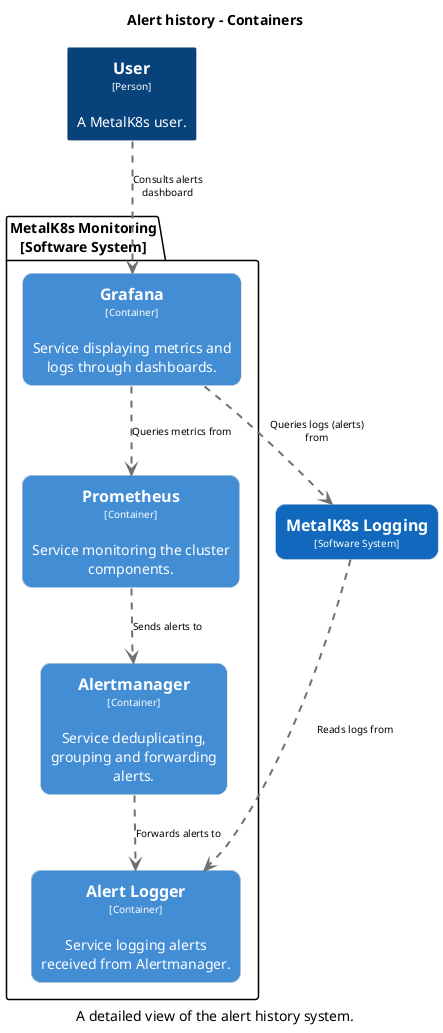 @startuml(id=Container)
title Alert history - Containers
caption A detailed view of the alert history system.

skinparam {
  shadowing false
  arrowFontSize 10
  defaultTextAlignment center
  wrapWidth 200
  maxMessageSize 100
}
hide stereotype
skinparam rectangle<<1>> {
  BackgroundColor #08427b
  FontColor #ffffff
  BorderColor #dddddd
}
skinparam rectangle<<2>> {
  BackgroundColor #1168bd
  FontColor #ffffff
  BorderColor #dddddd
  roundCorner 20
}
skinparam rectangle<<6>> {
  BackgroundColor #438dd5
  FontColor #ffffff
  BorderColor #dddddd
  roundCorner 20
}
skinparam rectangle<<7>> {
  BackgroundColor #438dd5
  FontColor #ffffff
  BorderColor #dddddd
  roundCorner 20
}
skinparam rectangle<<8>> {
  BackgroundColor #438dd5
  FontColor #ffffff
  BorderColor #dddddd
  roundCorner 20
}
skinparam rectangle<<9>> {
  BackgroundColor #438dd5
  FontColor #ffffff
  BorderColor #dddddd
  roundCorner 20
}
rectangle "==MetalK8s Logging\n<size:10>[Software System]</size>" <<2>> as 2
rectangle "==User\n<size:10>[Person]</size>\n\nA MetalK8s user." <<1>> as 1
package "MetalK8s Monitoring\n[Software System]" {
  rectangle "==Alert Logger\n<size:10>[Container]</size>\n\nService logging alerts received from Alertmanager." <<6>> as 6
  rectangle "==Alertmanager\n<size:10>[Container]</size>\n\nService deduplicating, grouping and forwarding alerts." <<7>> as 7
  rectangle "==Grafana\n<size:10>[Container]</size>\n\nService displaying metrics and logs through dashboards." <<9>> as 9
  rectangle "==Prometheus\n<size:10>[Container]</size>\n\nService monitoring the cluster components." <<8>> as 8
}
7 .[#707070,thickness=2].> 6 : "Forwards alerts to"
9 .[#707070,thickness=2].> 2 : "Queries logs (alerts) from"
9 .[#707070,thickness=2].> 8 : "Queries metrics from"
2 .[#707070,thickness=2].> 6 : "Reads logs from"
8 .[#707070,thickness=2].> 7 : "Sends alerts to"
1 .[#707070,thickness=2].> 9 : "Consults alerts dashboard"
@enduml